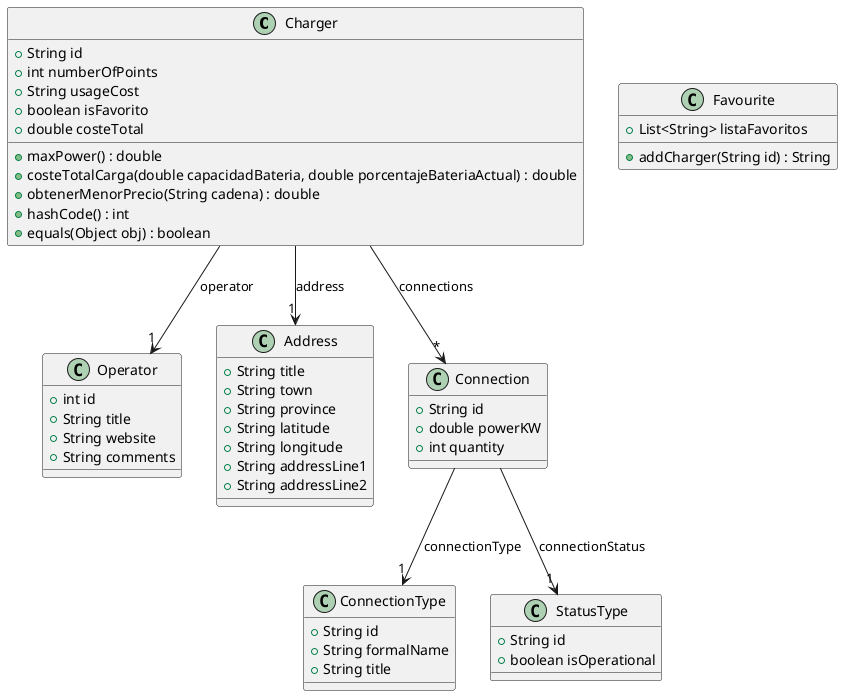 @startuml dominio

class Charger {
    + String id
    + int numberOfPoints
    + String usageCost
    + boolean isFavorito
    + double costeTotal
    + maxPower() : double
    + costeTotalCarga(double capacidadBateria, double porcentajeBateriaActual) : double
    + obtenerMenorPrecio(String cadena) : double
    + hashCode() : int
    + equals(Object obj) : boolean
}

class Operator {
    + int id
    + String title
    + String website
    + String comments
}

class Address {
    + String title
    + String town
    + String province
    + String latitude
    + String longitude
    + String addressLine1
    + String addressLine2
}

class Favourite {
    + List<String> listaFavoritos
    + addCharger(String id) : String
}

class Connection {
    + String id
    + double powerKW
    + int quantity
}

class ConnectionType {
    + String id
    + String formalName
    + String title
}

class StatusType {
    + String id
    + boolean isOperational
}

Charger -down-> "1" Address : address
Charger -down-> "1" Operator : operator
Charger -down-> "*" Connection : connections

Connection -down-> "1" ConnectionType : connectionType
Connection -down-> "1" StatusType : connectionStatus

@enduml
